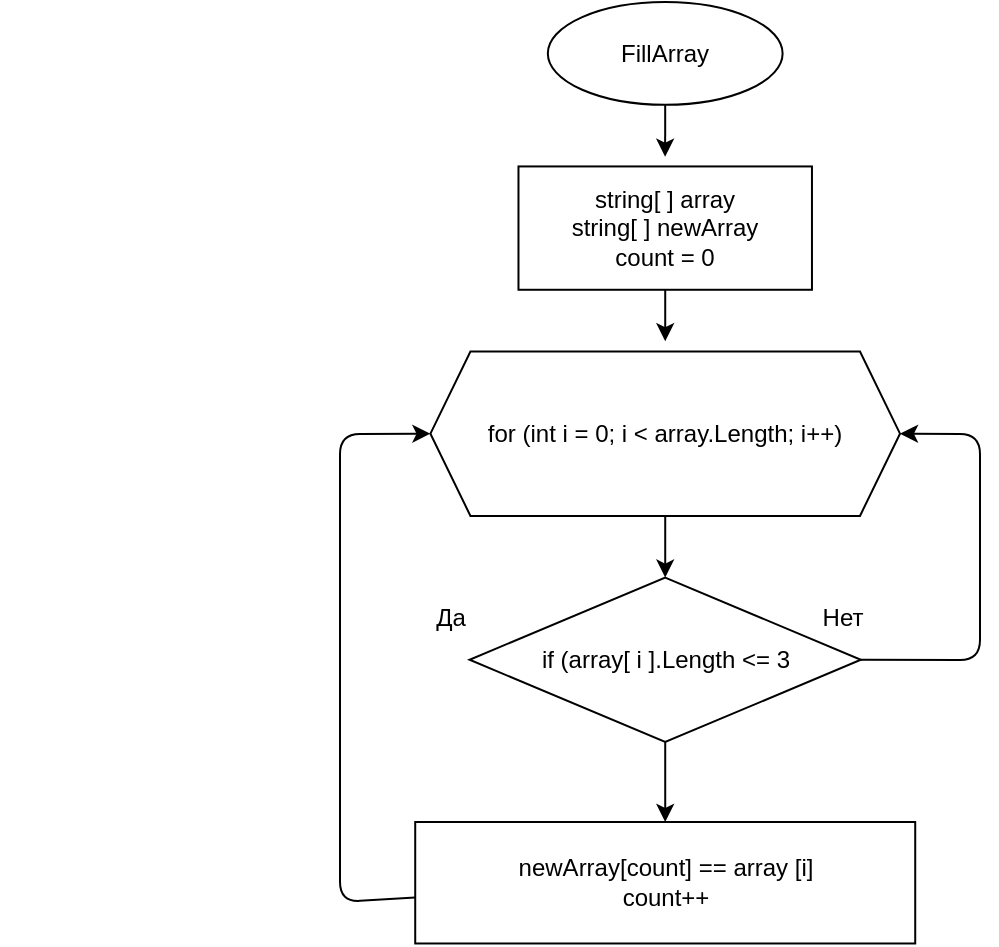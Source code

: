 <mxfile>
    <diagram id="i4nOi7zlo9NLRjpyxxta" name="Page-1">
        <mxGraphModel dx="1404" dy="314" grid="1" gridSize="10" guides="1" tooltips="1" connect="1" arrows="1" fold="1" page="1" pageScale="1" pageWidth="827" pageHeight="1169" math="0" shadow="0">
            <root>
                <mxCell id="0"/>
                <mxCell id="1" parent="0"/>
                <mxCell id="50" value="" style="group" parent="1" vertex="1" connectable="0">
                    <mxGeometry x="-10" width="450" height="370" as="geometry"/>
                </mxCell>
                <mxCell id="37" value="" style="group" parent="50" vertex="1" connectable="0">
                    <mxGeometry x="264.13" width="146.739" height="169.583" as="geometry"/>
                </mxCell>
                <mxCell id="2" value="FillArray" style="ellipse;whiteSpace=wrap;html=1;" parent="37" vertex="1">
                    <mxGeometry x="9.783" width="117.391" height="51.389" as="geometry"/>
                </mxCell>
                <mxCell id="6" value="" style="edgeStyle=none;html=1;" parent="37" edge="1">
                    <mxGeometry relative="1" as="geometry">
                        <mxPoint x="68.478" y="138.75" as="sourcePoint"/>
                        <mxPoint x="68.478" y="169.583" as="targetPoint"/>
                    </mxGeometry>
                </mxCell>
                <mxCell id="4" value="" style="edgeStyle=none;html=1;" parent="37" source="2" edge="1">
                    <mxGeometry relative="1" as="geometry">
                        <mxPoint x="68.431" y="77.364" as="targetPoint"/>
                    </mxGeometry>
                </mxCell>
                <mxCell id="49" value="&lt;span&gt;string[ ] array&lt;/span&gt;&lt;br&gt;&lt;span&gt;string[ ] newArray&lt;br&gt;count = 0&lt;br&gt;&lt;/span&gt;" style="rounded=0;whiteSpace=wrap;html=1;" parent="37" vertex="1">
                    <mxGeometry x="-4.891" y="82.222" width="146.739" height="61.667" as="geometry"/>
                </mxCell>
                <mxCell id="40" value="for (int i = 0; i &amp;lt; array.Length; i++)" style="shape=hexagon;perimeter=hexagonPerimeter2;whiteSpace=wrap;html=1;fixedSize=1;" parent="50" vertex="1">
                    <mxGeometry x="215.217" y="174.722" width="234.783" height="82.222" as="geometry"/>
                </mxCell>
                <mxCell id="45" style="edgeStyle=none;html=1;exitX=1;exitY=0.5;exitDx=0;exitDy=0;entryX=1;entryY=0.5;entryDx=0;entryDy=0;" parent="50" source="41" target="40" edge="1">
                    <mxGeometry relative="1" as="geometry">
                        <Array as="points">
                            <mxPoint x="490" y="329"/>
                            <mxPoint x="490" y="216"/>
                        </Array>
                    </mxGeometry>
                </mxCell>
                <mxCell id="41" value="if (array[ i ].Length &amp;lt;= 3" style="rhombus;whiteSpace=wrap;html=1;" parent="50" vertex="1">
                    <mxGeometry x="234.783" y="287.778" width="195.652" height="82.222" as="geometry"/>
                </mxCell>
                <mxCell id="42" value="" style="edgeStyle=none;html=1;" parent="50" source="40" target="41" edge="1">
                    <mxGeometry relative="1" as="geometry"/>
                </mxCell>
                <mxCell id="43" value="Да" style="text;html=1;align=center;verticalAlign=middle;resizable=0;points=[];autosize=1;strokeColor=none;fillColor=none;" parent="50" vertex="1">
                    <mxGeometry x="210.326" y="298.056" width="30" height="20" as="geometry"/>
                </mxCell>
                <mxCell id="44" value="Нет" style="text;html=1;align=center;verticalAlign=middle;resizable=0;points=[];autosize=1;strokeColor=none;fillColor=none;" parent="50" vertex="1">
                    <mxGeometry x="401.087" y="298.056" width="40" height="20" as="geometry"/>
                </mxCell>
                <mxCell id="46" value="newArray[count] == array [i]&lt;br&gt;count++" style="whiteSpace=wrap;html=1;" parent="1" vertex="1">
                    <mxGeometry x="197.61" y="410" width="250" height="60.74" as="geometry"/>
                </mxCell>
                <mxCell id="48" style="edgeStyle=none;html=1;entryX=0;entryY=0.5;entryDx=0;entryDy=0;" parent="1" source="46" target="40" edge="1">
                    <mxGeometry relative="1" as="geometry">
                        <Array as="points">
                            <mxPoint x="160" y="450"/>
                            <mxPoint x="160" y="216"/>
                        </Array>
                    </mxGeometry>
                </mxCell>
                <mxCell id="47" value="" style="edgeStyle=none;html=1;" parent="1" source="41" target="46" edge="1">
                    <mxGeometry relative="1" as="geometry"/>
                </mxCell>
            </root>
        </mxGraphModel>
    </diagram>
</mxfile>